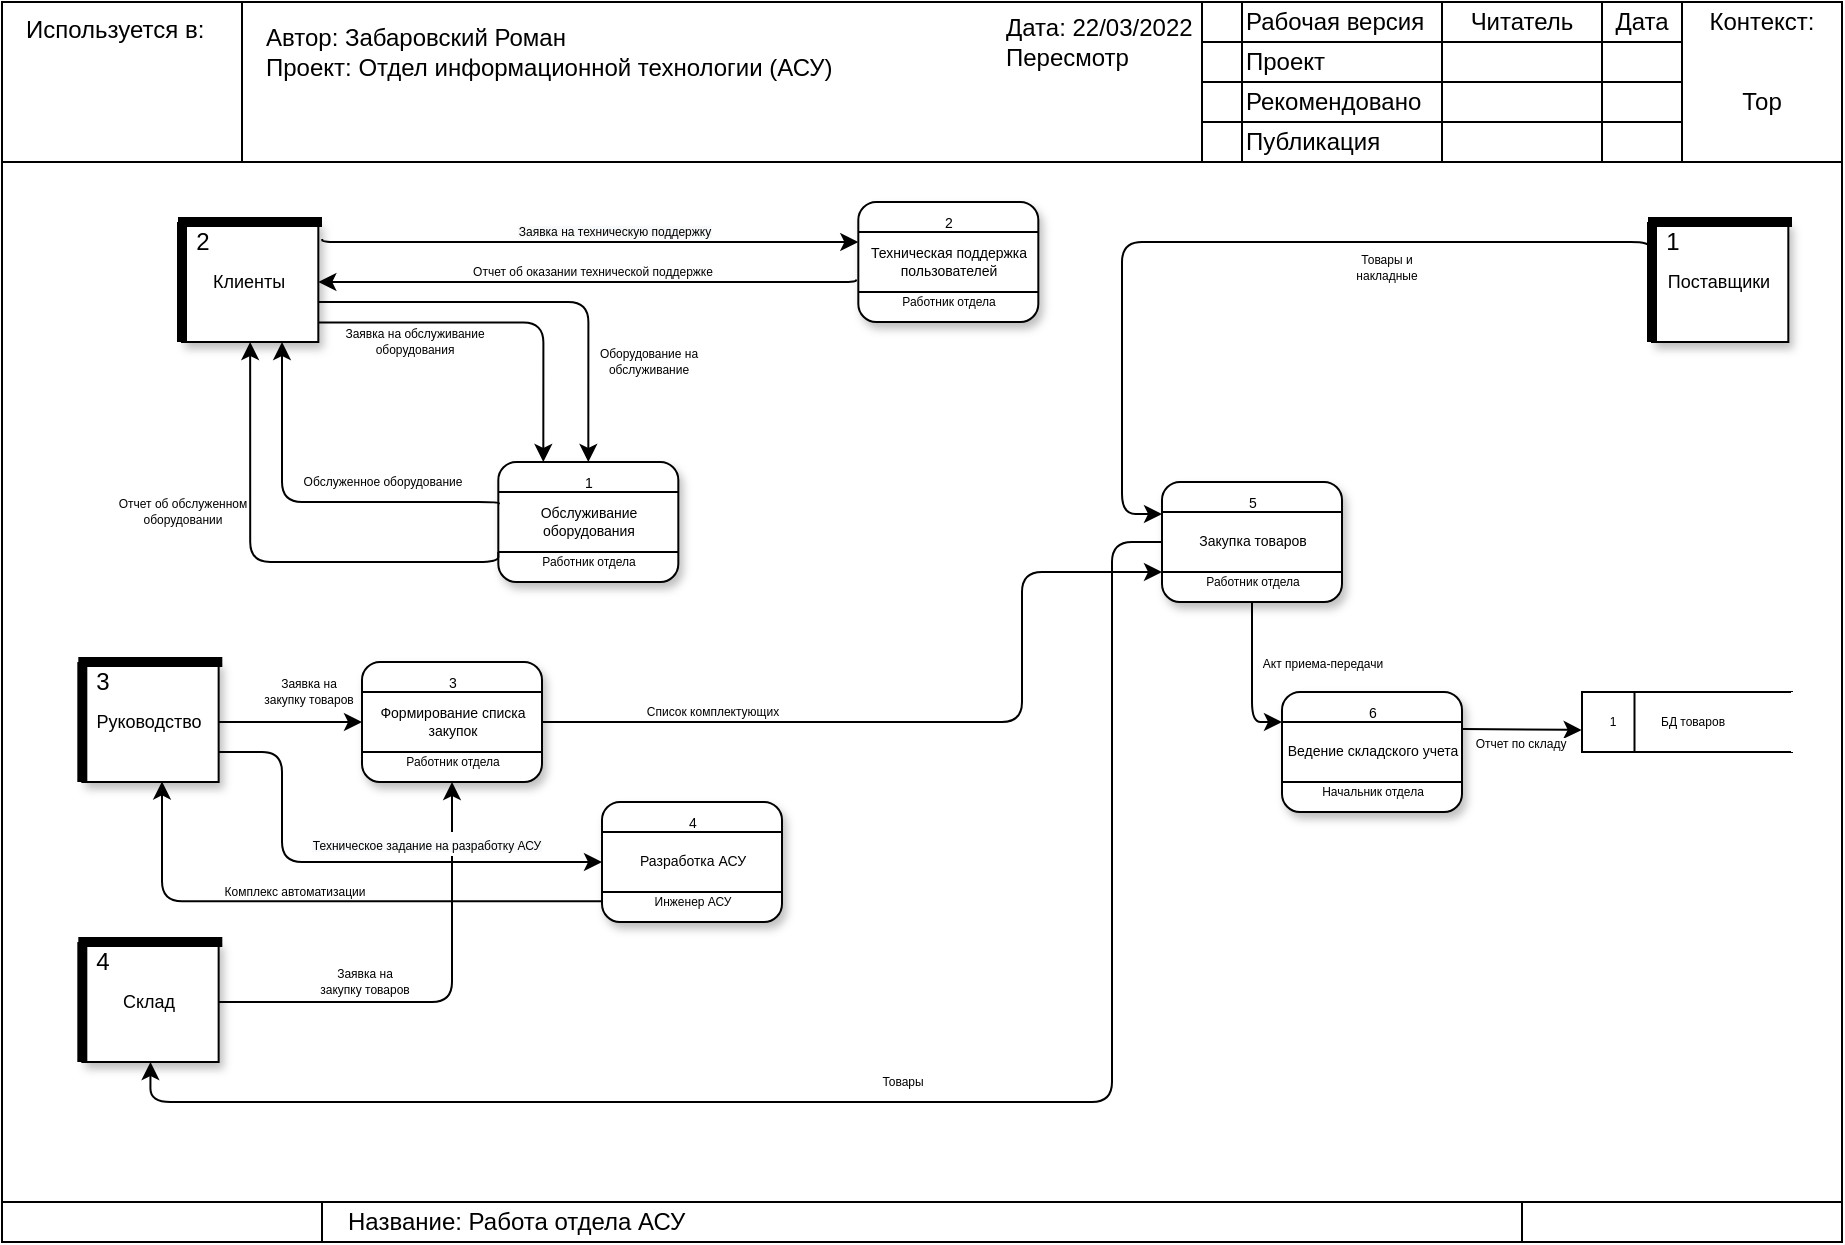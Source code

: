 <mxfile version="17.4.3" type="device"><diagram id="BOs2GqQZl_sqVwLC00vz" name="Page-1"><mxGraphModel dx="554" dy="3143" grid="1" gridSize="10" guides="1" tooltips="1" connect="1" arrows="1" fold="1" page="1" pageScale="1" pageWidth="827" pageHeight="1169" math="0" shadow="0"><root><mxCell id="0"/><mxCell id="1" parent="0"/><mxCell id="T3MYUWtlxLUquPb0oqAH-99" value="" style="group;" vertex="1" connectable="0" parent="1"><mxGeometry x="880.0" y="-2310" width="920" height="620" as="geometry"/></mxCell><mxCell id="T3MYUWtlxLUquPb0oqAH-100" value="г" style="rounded=0;whiteSpace=wrap;html=1;labelBackgroundColor=none;fillColor=#ffffff;fontSize=11;align=center;strokeColor=none;" vertex="1" parent="T3MYUWtlxLUquPb0oqAH-99"><mxGeometry y="80" width="920" height="520" as="geometry"/></mxCell><mxCell id="T3MYUWtlxLUquPb0oqAH-101" value="" style="rounded=0;whiteSpace=wrap;html=1;align=left;" vertex="1" parent="T3MYUWtlxLUquPb0oqAH-99"><mxGeometry x="120" width="480" height="80" as="geometry"/></mxCell><mxCell id="T3MYUWtlxLUquPb0oqAH-102" value="&lt;span style=&quot;font-family: &amp;#34;helvetica&amp;#34;&quot;&gt;Автор: Забаровский Роман&lt;/span&gt;&lt;br style=&quot;font-family: &amp;#34;helvetica&amp;#34;&quot;&gt;&lt;span style=&quot;font-family: &amp;#34;helvetica&amp;#34;&quot;&gt;Проект: Отдел информационной технологии (АСУ)&lt;/span&gt;" style="text;html=1;align=left;verticalAlign=middle;whiteSpace=wrap;rounded=0;labelBackgroundColor=#ffffff;" vertex="1" parent="T3MYUWtlxLUquPb0oqAH-99"><mxGeometry x="130" y="5" width="330" height="40" as="geometry"/></mxCell><mxCell id="T3MYUWtlxLUquPb0oqAH-103" value="" style="rounded=0;whiteSpace=wrap;html=1;strokeColor=#000000;align=left;" vertex="1" parent="T3MYUWtlxLUquPb0oqAH-99"><mxGeometry width="120" height="80" as="geometry"/></mxCell><mxCell id="T3MYUWtlxLUquPb0oqAH-104" value="&lt;span style=&quot;color: rgb(0, 0, 0); font-family: helvetica; font-size: 12px; font-style: normal; font-weight: 400; letter-spacing: normal; text-align: left; text-indent: 0px; text-transform: none; word-spacing: 0px; display: inline; float: none;&quot;&gt;Используется в:&lt;/span&gt;" style="text;whiteSpace=wrap;html=1;labelBackgroundColor=none;" vertex="1" parent="T3MYUWtlxLUquPb0oqAH-99"><mxGeometry x="10" width="100" height="30" as="geometry"/></mxCell><mxCell id="T3MYUWtlxLUquPb0oqAH-105" value="Дата: 22/03/2022&lt;br&gt;Пересмотр" style="text;html=1;strokeColor=none;fillColor=none;align=left;verticalAlign=middle;whiteSpace=wrap;rounded=0;" vertex="1" parent="T3MYUWtlxLUquPb0oqAH-99"><mxGeometry x="500" y="5" width="100" height="30" as="geometry"/></mxCell><mxCell id="T3MYUWtlxLUquPb0oqAH-106" value="" style="rounded=0;whiteSpace=wrap;html=1;strokeColor=#000000;fillColor=#ffffff;align=left;" vertex="1" parent="T3MYUWtlxLUquPb0oqAH-99"><mxGeometry x="600" width="20" height="20" as="geometry"/></mxCell><mxCell id="T3MYUWtlxLUquPb0oqAH-107" value="" style="rounded=0;whiteSpace=wrap;html=1;strokeColor=#000000;fillColor=#ffffff;align=left;" vertex="1" parent="T3MYUWtlxLUquPb0oqAH-99"><mxGeometry x="600" y="20" width="20" height="20" as="geometry"/></mxCell><mxCell id="T3MYUWtlxLUquPb0oqAH-108" value="" style="rounded=0;whiteSpace=wrap;html=1;strokeColor=#000000;fillColor=#ffffff;align=left;" vertex="1" parent="T3MYUWtlxLUquPb0oqAH-99"><mxGeometry x="600" y="40" width="20" height="20" as="geometry"/></mxCell><mxCell id="T3MYUWtlxLUquPb0oqAH-109" value="" style="rounded=0;whiteSpace=wrap;html=1;strokeColor=#000000;fillColor=#ffffff;align=left;" vertex="1" parent="T3MYUWtlxLUquPb0oqAH-99"><mxGeometry x="600" y="60" width="20" height="20" as="geometry"/></mxCell><mxCell id="T3MYUWtlxLUquPb0oqAH-110" value="Рабочая версия" style="rounded=0;whiteSpace=wrap;html=1;strokeColor=#000000;fillColor=#ffffff;align=left;" vertex="1" parent="T3MYUWtlxLUquPb0oqAH-99"><mxGeometry x="620" width="100" height="20" as="geometry"/></mxCell><mxCell id="T3MYUWtlxLUquPb0oqAH-111" value="Проект" style="rounded=0;whiteSpace=wrap;html=1;strokeColor=#000000;fillColor=#ffffff;align=left;" vertex="1" parent="T3MYUWtlxLUquPb0oqAH-99"><mxGeometry x="620" y="20" width="100" height="20" as="geometry"/></mxCell><mxCell id="T3MYUWtlxLUquPb0oqAH-112" value="Рекомендовано" style="rounded=0;whiteSpace=wrap;html=1;strokeColor=#000000;fillColor=#ffffff;align=left;" vertex="1" parent="T3MYUWtlxLUquPb0oqAH-99"><mxGeometry x="620" y="40" width="100" height="20" as="geometry"/></mxCell><mxCell id="T3MYUWtlxLUquPb0oqAH-113" value="Публикация" style="rounded=0;whiteSpace=wrap;html=1;strokeColor=#000000;fillColor=#ffffff;align=left;" vertex="1" parent="T3MYUWtlxLUquPb0oqAH-99"><mxGeometry x="620" y="60" width="100" height="20" as="geometry"/></mxCell><mxCell id="T3MYUWtlxLUquPb0oqAH-114" value="Читатель" style="rounded=0;whiteSpace=wrap;html=1;strokeColor=#000000;fillColor=#ffffff;align=center;" vertex="1" parent="T3MYUWtlxLUquPb0oqAH-99"><mxGeometry x="720" width="80" height="20" as="geometry"/></mxCell><mxCell id="T3MYUWtlxLUquPb0oqAH-115" value="" style="rounded=0;whiteSpace=wrap;html=1;strokeColor=#000000;fillColor=#ffffff;align=left;" vertex="1" parent="T3MYUWtlxLUquPb0oqAH-99"><mxGeometry x="720" y="20" width="80" height="20" as="geometry"/></mxCell><mxCell id="T3MYUWtlxLUquPb0oqAH-116" value="" style="rounded=0;whiteSpace=wrap;html=1;strokeColor=#000000;fillColor=#ffffff;align=left;" vertex="1" parent="T3MYUWtlxLUquPb0oqAH-99"><mxGeometry x="720" y="40" width="80" height="20" as="geometry"/></mxCell><mxCell id="T3MYUWtlxLUquPb0oqAH-117" value="" style="rounded=0;whiteSpace=wrap;html=1;strokeColor=#000000;fillColor=#ffffff;align=left;" vertex="1" parent="T3MYUWtlxLUquPb0oqAH-99"><mxGeometry x="720" y="60" width="80" height="20" as="geometry"/></mxCell><mxCell id="T3MYUWtlxLUquPb0oqAH-118" value="Дата" style="rounded=0;whiteSpace=wrap;html=1;strokeColor=#000000;fillColor=#ffffff;align=center;" vertex="1" parent="T3MYUWtlxLUquPb0oqAH-99"><mxGeometry x="800" width="40" height="20" as="geometry"/></mxCell><mxCell id="T3MYUWtlxLUquPb0oqAH-119" value="" style="rounded=0;whiteSpace=wrap;html=1;strokeColor=#000000;fillColor=#ffffff;align=left;" vertex="1" parent="T3MYUWtlxLUquPb0oqAH-99"><mxGeometry x="800" y="20" width="40" height="20" as="geometry"/></mxCell><mxCell id="T3MYUWtlxLUquPb0oqAH-120" value="" style="rounded=0;whiteSpace=wrap;html=1;strokeColor=#000000;fillColor=#ffffff;align=left;" vertex="1" parent="T3MYUWtlxLUquPb0oqAH-99"><mxGeometry x="800" y="40" width="40" height="20" as="geometry"/></mxCell><mxCell id="T3MYUWtlxLUquPb0oqAH-121" value="" style="rounded=0;whiteSpace=wrap;html=1;strokeColor=#000000;fillColor=#ffffff;align=left;" vertex="1" parent="T3MYUWtlxLUquPb0oqAH-99"><mxGeometry x="800" y="60" width="40" height="20" as="geometry"/></mxCell><mxCell id="T3MYUWtlxLUquPb0oqAH-122" value="" style="rounded=0;whiteSpace=wrap;html=1;strokeColor=#000000;fillColor=#ffffff;align=left;" vertex="1" parent="T3MYUWtlxLUquPb0oqAH-99"><mxGeometry x="840" width="80" height="80" as="geometry"/></mxCell><mxCell id="T3MYUWtlxLUquPb0oqAH-123" value="Контекст:" style="text;html=1;strokeColor=none;fillColor=none;align=center;verticalAlign=middle;whiteSpace=wrap;rounded=0;" vertex="1" parent="T3MYUWtlxLUquPb0oqAH-99"><mxGeometry x="840" width="80" height="20" as="geometry"/></mxCell><mxCell id="T3MYUWtlxLUquPb0oqAH-124" value="Тор" style="text;html=1;strokeColor=none;fillColor=none;align=center;verticalAlign=middle;whiteSpace=wrap;rounded=0;" vertex="1" parent="T3MYUWtlxLUquPb0oqAH-99"><mxGeometry x="840" y="40" width="80" height="20" as="geometry"/></mxCell><mxCell id="T3MYUWtlxLUquPb0oqAH-125" value="" style="rounded=0;whiteSpace=wrap;html=1;strokeColor=#000000;fillColor=#ffffff;align=left;" vertex="1" parent="T3MYUWtlxLUquPb0oqAH-99"><mxGeometry y="600" width="160" height="20" as="geometry"/></mxCell><mxCell id="T3MYUWtlxLUquPb0oqAH-126" value="" style="rounded=0;whiteSpace=wrap;html=1;strokeColor=#000000;fillColor=#ffffff;align=left;" vertex="1" parent="T3MYUWtlxLUquPb0oqAH-99"><mxGeometry x="160" y="600" width="600" height="20" as="geometry"/></mxCell><mxCell id="T3MYUWtlxLUquPb0oqAH-127" value="" style="rounded=0;whiteSpace=wrap;html=1;strokeColor=#000000;fillColor=#ffffff;align=left;" vertex="1" parent="T3MYUWtlxLUquPb0oqAH-99"><mxGeometry x="760" y="600" width="160" height="20" as="geometry"/></mxCell><mxCell id="T3MYUWtlxLUquPb0oqAH-128" value="Название: Работа отдела АСУ" style="text;html=1;strokeColor=none;fillColor=none;align=left;verticalAlign=middle;whiteSpace=wrap;rounded=0;" vertex="1" parent="T3MYUWtlxLUquPb0oqAH-99"><mxGeometry x="170.5" y="600" width="579" height="20" as="geometry"/></mxCell><mxCell id="T3MYUWtlxLUquPb0oqAH-129" value="" style="rounded=0;whiteSpace=wrap;html=1;labelBackgroundColor=none;fontSize=11;align=center;fillColor=none;" vertex="1" parent="T3MYUWtlxLUquPb0oqAH-99"><mxGeometry y="80" width="920" height="520" as="geometry"/></mxCell><mxCell id="T3MYUWtlxLUquPb0oqAH-142" value="" style="group" vertex="1" connectable="0" parent="T3MYUWtlxLUquPb0oqAH-99"><mxGeometry x="38.16" y="330" width="72" height="60" as="geometry"/></mxCell><mxCell id="T3MYUWtlxLUquPb0oqAH-143" value="" style="rounded=0;whiteSpace=wrap;html=1;shadow=1;glass=0;sketch=0;gradientColor=none;" vertex="1" parent="T3MYUWtlxLUquPb0oqAH-142"><mxGeometry x="2" width="68.16" height="60" as="geometry"/></mxCell><mxCell id="T3MYUWtlxLUquPb0oqAH-144" value="" style="endArrow=none;html=1;rounded=1;strokeWidth=5;jumpStyle=line;" edge="1" parent="T3MYUWtlxLUquPb0oqAH-142"><mxGeometry width="50" height="50" relative="1" as="geometry"><mxPoint as="sourcePoint"/><mxPoint x="72" as="targetPoint"/></mxGeometry></mxCell><mxCell id="T3MYUWtlxLUquPb0oqAH-145" value="" style="endArrow=none;html=1;rounded=1;strokeWidth=5;entryX=0;entryY=1;entryDx=0;entryDy=0;" edge="1" parent="T3MYUWtlxLUquPb0oqAH-142" target="T3MYUWtlxLUquPb0oqAH-143"><mxGeometry width="50" height="50" relative="1" as="geometry"><mxPoint x="2" as="sourcePoint"/><mxPoint x="2" y="50" as="targetPoint"/></mxGeometry></mxCell><mxCell id="T3MYUWtlxLUquPb0oqAH-146" value="3" style="text;html=1;align=center;verticalAlign=middle;resizable=0;points=[];autosize=1;strokeColor=none;fillColor=none;" vertex="1" parent="T3MYUWtlxLUquPb0oqAH-142"><mxGeometry x="2" width="20" height="20" as="geometry"/></mxCell><mxCell id="T3MYUWtlxLUquPb0oqAH-147" value="Руководство" style="text;html=1;align=center;verticalAlign=middle;resizable=0;points=[];autosize=1;strokeColor=none;fillColor=none;fontSize=9;" vertex="1" parent="T3MYUWtlxLUquPb0oqAH-142"><mxGeometry y="20" width="70" height="20" as="geometry"/></mxCell><mxCell id="T3MYUWtlxLUquPb0oqAH-148" value="" style="group" vertex="1" connectable="0" parent="T3MYUWtlxLUquPb0oqAH-99"><mxGeometry x="38.16" y="470" width="72" height="60" as="geometry"/></mxCell><mxCell id="T3MYUWtlxLUquPb0oqAH-149" value="" style="rounded=0;whiteSpace=wrap;html=1;shadow=1;glass=0;sketch=0;gradientColor=none;" vertex="1" parent="T3MYUWtlxLUquPb0oqAH-148"><mxGeometry x="2" width="68.16" height="60" as="geometry"/></mxCell><mxCell id="T3MYUWtlxLUquPb0oqAH-150" value="" style="endArrow=none;html=1;rounded=1;strokeWidth=5;jumpStyle=line;" edge="1" parent="T3MYUWtlxLUquPb0oqAH-148"><mxGeometry width="50" height="50" relative="1" as="geometry"><mxPoint as="sourcePoint"/><mxPoint x="72" as="targetPoint"/></mxGeometry></mxCell><mxCell id="T3MYUWtlxLUquPb0oqAH-151" value="" style="endArrow=none;html=1;rounded=1;strokeWidth=5;entryX=0;entryY=1;entryDx=0;entryDy=0;" edge="1" parent="T3MYUWtlxLUquPb0oqAH-148" target="T3MYUWtlxLUquPb0oqAH-149"><mxGeometry width="50" height="50" relative="1" as="geometry"><mxPoint x="2" as="sourcePoint"/><mxPoint x="2" y="50" as="targetPoint"/></mxGeometry></mxCell><mxCell id="T3MYUWtlxLUquPb0oqAH-152" value="4" style="text;html=1;align=center;verticalAlign=middle;resizable=0;points=[];autosize=1;strokeColor=none;fillColor=none;" vertex="1" parent="T3MYUWtlxLUquPb0oqAH-148"><mxGeometry x="2" width="20" height="20" as="geometry"/></mxCell><mxCell id="T3MYUWtlxLUquPb0oqAH-153" value="Склад" style="text;html=1;align=center;verticalAlign=middle;resizable=0;points=[];autosize=1;strokeColor=none;fillColor=none;fontSize=9;" vertex="1" parent="T3MYUWtlxLUquPb0oqAH-148"><mxGeometry x="15" y="20" width="40" height="20" as="geometry"/></mxCell><mxCell id="T3MYUWtlxLUquPb0oqAH-161" value="" style="group" vertex="1" connectable="0" parent="T3MYUWtlxLUquPb0oqAH-99"><mxGeometry x="428.16" y="100" width="90" height="60" as="geometry"/></mxCell><mxCell id="T3MYUWtlxLUquPb0oqAH-162" value="" style="rounded=1;whiteSpace=wrap;html=1;shadow=1;glass=0;sketch=0;fontSize=9;gradientColor=none;fillColor=default;" vertex="1" parent="T3MYUWtlxLUquPb0oqAH-161"><mxGeometry width="90" height="60" as="geometry"/></mxCell><mxCell id="T3MYUWtlxLUquPb0oqAH-163" value="" style="endArrow=none;html=1;rounded=1;fontSize=9;strokeWidth=1;jumpStyle=line;exitX=0;exitY=0.25;exitDx=0;exitDy=0;entryX=1;entryY=0.25;entryDx=0;entryDy=0;" edge="1" parent="T3MYUWtlxLUquPb0oqAH-161" source="T3MYUWtlxLUquPb0oqAH-162" target="T3MYUWtlxLUquPb0oqAH-162"><mxGeometry width="50" height="50" relative="1" as="geometry"><mxPoint x="80" y="40" as="sourcePoint"/><mxPoint x="130" y="-10" as="targetPoint"/></mxGeometry></mxCell><mxCell id="T3MYUWtlxLUquPb0oqAH-164" value="" style="endArrow=none;html=1;rounded=1;fontSize=9;strokeWidth=1;jumpStyle=line;exitX=0;exitY=0.75;exitDx=0;exitDy=0;entryX=1;entryY=0.75;entryDx=0;entryDy=0;" edge="1" parent="T3MYUWtlxLUquPb0oqAH-161" source="T3MYUWtlxLUquPb0oqAH-162" target="T3MYUWtlxLUquPb0oqAH-162"><mxGeometry width="50" height="50" relative="1" as="geometry"><mxPoint x="10" y="25" as="sourcePoint"/><mxPoint x="100" y="25" as="targetPoint"/></mxGeometry></mxCell><mxCell id="T3MYUWtlxLUquPb0oqAH-165" value="&lt;font style=&quot;font-size: 7px&quot;&gt;2&lt;/font&gt;" style="text;html=1;align=center;verticalAlign=middle;resizable=0;points=[];autosize=1;strokeColor=none;fillColor=none;fontSize=9;rounded=0;sketch=0;shadow=0;" vertex="1" parent="T3MYUWtlxLUquPb0oqAH-161"><mxGeometry x="35" width="20" height="20" as="geometry"/></mxCell><mxCell id="T3MYUWtlxLUquPb0oqAH-166" value="Техническая поддержка&lt;br&gt;пользователей" style="text;html=1;align=center;verticalAlign=middle;resizable=0;points=[];autosize=1;strokeColor=none;fillColor=none;fontSize=7;" vertex="1" parent="T3MYUWtlxLUquPb0oqAH-161"><mxGeometry y="20" width="90" height="20" as="geometry"/></mxCell><mxCell id="T3MYUWtlxLUquPb0oqAH-167" value="&lt;span style=&quot;font-size: 6px&quot;&gt;Работник отдела&lt;/span&gt;" style="text;html=1;align=center;verticalAlign=middle;resizable=0;points=[];autosize=1;strokeColor=none;fillColor=none;fontSize=7;" vertex="1" parent="T3MYUWtlxLUquPb0oqAH-161"><mxGeometry x="15" y="45" width="60" height="10" as="geometry"/></mxCell><mxCell id="T3MYUWtlxLUquPb0oqAH-182" value="" style="group" vertex="1" connectable="0" parent="T3MYUWtlxLUquPb0oqAH-99"><mxGeometry x="785" y="345" width="110" height="30" as="geometry"/></mxCell><mxCell id="T3MYUWtlxLUquPb0oqAH-183" value="" style="rounded=0;whiteSpace=wrap;html=1;shadow=0;glass=0;sketch=0;fontSize=6;fillColor=default;gradientColor=none;" vertex="1" parent="T3MYUWtlxLUquPb0oqAH-182"><mxGeometry x="5" width="105" height="30" as="geometry"/></mxCell><mxCell id="T3MYUWtlxLUquPb0oqAH-184" value="" style="endArrow=none;html=1;rounded=1;fontSize=6;strokeWidth=1;jumpStyle=line;entryX=0.25;entryY=0;entryDx=0;entryDy=0;exitX=0.25;exitY=1;exitDx=0;exitDy=0;" edge="1" parent="T3MYUWtlxLUquPb0oqAH-182" source="T3MYUWtlxLUquPb0oqAH-183" target="T3MYUWtlxLUquPb0oqAH-183"><mxGeometry width="50" height="50" relative="1" as="geometry"><mxPoint x="60" y="30" as="sourcePoint"/><mxPoint x="110" y="-20" as="targetPoint"/></mxGeometry></mxCell><mxCell id="T3MYUWtlxLUquPb0oqAH-185" value="1" style="text;html=1;align=center;verticalAlign=middle;resizable=0;points=[];autosize=1;strokeColor=none;fillColor=none;fontSize=6;" vertex="1" parent="T3MYUWtlxLUquPb0oqAH-182"><mxGeometry x="10" y="10" width="20" height="10" as="geometry"/></mxCell><mxCell id="T3MYUWtlxLUquPb0oqAH-186" value="" style="endArrow=none;html=1;rounded=1;fontSize=6;strokeWidth=1;jumpStyle=line;strokeColor=#FFFFFF;" edge="1" parent="T3MYUWtlxLUquPb0oqAH-182"><mxGeometry width="50" height="50" relative="1" as="geometry"><mxPoint x="110" as="sourcePoint"/><mxPoint x="110" y="30" as="targetPoint"/></mxGeometry></mxCell><mxCell id="T3MYUWtlxLUquPb0oqAH-187" value="БД товаров" style="text;html=1;align=center;verticalAlign=middle;resizable=0;points=[];autosize=1;strokeColor=none;fillColor=none;fontSize=6;" vertex="1" parent="T3MYUWtlxLUquPb0oqAH-182"><mxGeometry x="35" y="10" width="50" height="10" as="geometry"/></mxCell><mxCell id="T3MYUWtlxLUquPb0oqAH-188" value="" style="edgeStyle=orthogonalEdgeStyle;rounded=1;jumpStyle=line;orthogonalLoop=1;jettySize=auto;html=1;fontSize=6;strokeColor=#000000;strokeWidth=1;entryX=0.5;entryY=0;entryDx=0;entryDy=0;" edge="1" parent="T3MYUWtlxLUquPb0oqAH-99" source="T3MYUWtlxLUquPb0oqAH-141" target="T3MYUWtlxLUquPb0oqAH-155"><mxGeometry relative="1" as="geometry"><Array as="points"><mxPoint x="293.16" y="150"/></Array></mxGeometry></mxCell><mxCell id="T3MYUWtlxLUquPb0oqAH-189" value="Заявка на обслуживание&lt;br&gt;оборудования" style="edgeLabel;html=1;align=center;verticalAlign=middle;resizable=0;points=[];fontSize=6;" vertex="1" connectable="0" parent="T3MYUWtlxLUquPb0oqAH-188"><mxGeometry x="-0.202" y="1" relative="1" as="geometry"><mxPoint x="-32" y="21" as="offset"/></mxGeometry></mxCell><mxCell id="T3MYUWtlxLUquPb0oqAH-190" value="" style="edgeStyle=orthogonalEdgeStyle;rounded=1;jumpStyle=line;orthogonalLoop=1;jettySize=auto;html=1;fontSize=6;strokeColor=#000000;strokeWidth=1;entryX=0;entryY=0.5;entryDx=0;entryDy=0;" edge="1" parent="T3MYUWtlxLUquPb0oqAH-99" source="T3MYUWtlxLUquPb0oqAH-147" target="T3MYUWtlxLUquPb0oqAH-335"><mxGeometry relative="1" as="geometry"><mxPoint x="138.0" y="300" as="targetPoint"/><Array as="points"/></mxGeometry></mxCell><mxCell id="T3MYUWtlxLUquPb0oqAH-191" value="Заявка на &lt;br&gt;закупку товаров" style="edgeLabel;html=1;align=center;verticalAlign=middle;resizable=0;points=[];fontSize=6;" vertex="1" connectable="0" parent="T3MYUWtlxLUquPb0oqAH-190"><mxGeometry x="0.302" y="-2" relative="1" as="geometry"><mxPoint x="-2" y="-17" as="offset"/></mxGeometry></mxCell><mxCell id="T3MYUWtlxLUquPb0oqAH-192" value="" style="edgeStyle=orthogonalEdgeStyle;rounded=1;jumpStyle=line;orthogonalLoop=1;jettySize=auto;html=1;fontSize=6;strokeColor=#000000;strokeWidth=1;exitX=1;exitY=0.5;exitDx=0;exitDy=0;entryX=0.5;entryY=1;entryDx=0;entryDy=0;" edge="1" parent="T3MYUWtlxLUquPb0oqAH-99" source="T3MYUWtlxLUquPb0oqAH-149" target="T3MYUWtlxLUquPb0oqAH-335"><mxGeometry relative="1" as="geometry"><mxPoint x="290.0" y="530" as="targetPoint"/><Array as="points"><mxPoint x="225" y="500"/></Array></mxGeometry></mxCell><mxCell id="T3MYUWtlxLUquPb0oqAH-193" value="Заявка на &lt;br&gt;закупку товаров" style="edgeLabel;html=1;align=center;verticalAlign=middle;resizable=0;points=[];fontSize=6;" vertex="1" connectable="0" parent="T3MYUWtlxLUquPb0oqAH-192"><mxGeometry x="-0.41" relative="1" as="geometry"><mxPoint x="5" y="-10" as="offset"/></mxGeometry></mxCell><mxCell id="T3MYUWtlxLUquPb0oqAH-194" style="edgeStyle=orthogonalEdgeStyle;rounded=1;jumpStyle=line;orthogonalLoop=1;jettySize=auto;html=1;fontSize=6;strokeColor=#000000;strokeWidth=1;exitX=1.029;exitY=0.142;exitDx=0;exitDy=0;exitPerimeter=0;" edge="1" parent="T3MYUWtlxLUquPb0oqAH-99" source="T3MYUWtlxLUquPb0oqAH-137" target="T3MYUWtlxLUquPb0oqAH-166"><mxGeometry relative="1" as="geometry"><Array as="points"><mxPoint x="160" y="120"/></Array><mxPoint x="158.0" y="120" as="sourcePoint"/><mxPoint x="427.0" y="120" as="targetPoint"/></mxGeometry></mxCell><mxCell id="T3MYUWtlxLUquPb0oqAH-195" value="&lt;span style=&quot;text-align: left ; background-color: rgb(248 , 249 , 250)&quot;&gt;Заявка на техническую поддержку&lt;/span&gt;" style="edgeLabel;html=1;align=center;verticalAlign=middle;resizable=0;points=[];fontSize=6;" vertex="1" connectable="0" parent="T3MYUWtlxLUquPb0oqAH-194"><mxGeometry x="0.088" relative="1" as="geometry"><mxPoint x="1" y="-5" as="offset"/></mxGeometry></mxCell><mxCell id="T3MYUWtlxLUquPb0oqAH-198" style="edgeStyle=orthogonalEdgeStyle;rounded=1;jumpStyle=line;orthogonalLoop=1;jettySize=auto;html=1;fontSize=6;strokeColor=#000000;strokeWidth=1;exitX=-0.036;exitY=0.786;exitDx=0;exitDy=0;exitPerimeter=0;" edge="1" parent="T3MYUWtlxLUquPb0oqAH-99" source="T3MYUWtlxLUquPb0oqAH-134"><mxGeometry relative="1" as="geometry"><mxPoint x="580.0" y="256" as="targetPoint"/><Array as="points"><mxPoint x="824" y="120"/><mxPoint x="560" y="120"/><mxPoint x="560" y="256"/></Array></mxGeometry></mxCell><mxCell id="T3MYUWtlxLUquPb0oqAH-199" value="Товары и&lt;br&gt;накладные" style="edgeLabel;html=1;align=center;verticalAlign=middle;resizable=0;points=[];fontSize=6;" vertex="1" connectable="0" parent="T3MYUWtlxLUquPb0oqAH-198"><mxGeometry x="-0.257" relative="1" as="geometry"><mxPoint x="20" y="13" as="offset"/></mxGeometry></mxCell><mxCell id="T3MYUWtlxLUquPb0oqAH-200" value="" style="edgeStyle=orthogonalEdgeStyle;rounded=1;jumpStyle=line;orthogonalLoop=1;jettySize=auto;html=1;fontSize=6;strokeColor=#000000;strokeWidth=1;exitX=0.5;exitY=1;exitDx=0;exitDy=0;" edge="1" parent="T3MYUWtlxLUquPb0oqAH-99" source="T3MYUWtlxLUquPb0oqAH-169"><mxGeometry relative="1" as="geometry"><mxPoint x="640.0" y="360" as="targetPoint"/><Array as="points"><mxPoint x="625" y="360"/></Array></mxGeometry></mxCell><mxCell id="T3MYUWtlxLUquPb0oqAH-362" value="Акт приема-передачи" style="edgeLabel;html=1;align=center;verticalAlign=middle;resizable=0;points=[];fontSize=6;" vertex="1" connectable="0" parent="T3MYUWtlxLUquPb0oqAH-200"><mxGeometry x="0.474" relative="1" as="geometry"><mxPoint x="35" y="-25" as="offset"/></mxGeometry></mxCell><mxCell id="T3MYUWtlxLUquPb0oqAH-202" value="" style="edgeStyle=orthogonalEdgeStyle;rounded=1;jumpStyle=line;orthogonalLoop=1;jettySize=auto;html=1;fontSize=6;strokeColor=#000000;strokeWidth=1;entryX=-0.002;entryY=0.634;entryDx=0;entryDy=0;exitX=1.004;exitY=0.308;exitDx=0;exitDy=0;exitPerimeter=0;entryPerimeter=0;" edge="1" parent="T3MYUWtlxLUquPb0oqAH-99" source="T3MYUWtlxLUquPb0oqAH-176" target="T3MYUWtlxLUquPb0oqAH-183"><mxGeometry relative="1" as="geometry"><Array as="points"><mxPoint x="750" y="363"/><mxPoint x="790" y="364"/></Array></mxGeometry></mxCell><mxCell id="T3MYUWtlxLUquPb0oqAH-203" value="Отчет по складу" style="edgeLabel;html=1;align=center;verticalAlign=middle;resizable=0;points=[];fontSize=6;" vertex="1" connectable="0" parent="T3MYUWtlxLUquPb0oqAH-202"><mxGeometry x="-0.263" y="-1" relative="1" as="geometry"><mxPoint x="6" y="6" as="offset"/></mxGeometry></mxCell><mxCell id="T3MYUWtlxLUquPb0oqAH-204" style="edgeStyle=orthogonalEdgeStyle;rounded=1;jumpStyle=line;orthogonalLoop=1;jettySize=auto;html=1;entryX=0.25;entryY=0;entryDx=0;entryDy=0;fontSize=6;strokeColor=#000000;strokeWidth=1;exitX=1;exitY=0.838;exitDx=0;exitDy=0;exitPerimeter=0;" edge="1" parent="T3MYUWtlxLUquPb0oqAH-99" source="T3MYUWtlxLUquPb0oqAH-137" target="T3MYUWtlxLUquPb0oqAH-155"><mxGeometry relative="1" as="geometry"><Array as="points"><mxPoint x="271" y="160"/></Array></mxGeometry></mxCell><mxCell id="T3MYUWtlxLUquPb0oqAH-205" value="Оборудование на&lt;br&gt;обслуживание" style="edgeLabel;html=1;align=center;verticalAlign=middle;resizable=0;points=[];fontSize=6;" vertex="1" connectable="0" parent="T3MYUWtlxLUquPb0oqAH-204"><mxGeometry x="0.514" relative="1" as="geometry"><mxPoint x="52" y="-6" as="offset"/></mxGeometry></mxCell><mxCell id="T3MYUWtlxLUquPb0oqAH-210" style="edgeStyle=orthogonalEdgeStyle;rounded=1;jumpStyle=line;orthogonalLoop=1;jettySize=auto;html=1;entryX=0.5;entryY=1;entryDx=0;entryDy=0;fontSize=6;strokeColor=#000000;strokeWidth=1;" edge="1" parent="T3MYUWtlxLUquPb0oqAH-99" source="T3MYUWtlxLUquPb0oqAH-169" target="T3MYUWtlxLUquPb0oqAH-149"><mxGeometry relative="1" as="geometry"><Array as="points"><mxPoint x="555" y="550"/><mxPoint x="74" y="550"/></Array></mxGeometry></mxCell><mxCell id="T3MYUWtlxLUquPb0oqAH-211" value="Товары" style="edgeLabel;html=1;align=center;verticalAlign=middle;resizable=0;points=[];fontSize=6;" vertex="1" connectable="0" parent="T3MYUWtlxLUquPb0oqAH-210"><mxGeometry x="0.004" relative="1" as="geometry"><mxPoint x="-6" y="-10" as="offset"/></mxGeometry></mxCell><mxCell id="T3MYUWtlxLUquPb0oqAH-206" style="edgeStyle=orthogonalEdgeStyle;rounded=1;jumpStyle=line;orthogonalLoop=1;jettySize=auto;html=1;entryX=1;entryY=0.5;entryDx=0;entryDy=0;fontSize=6;strokeColor=#000000;strokeWidth=1;exitX=-0.013;exitY=0.94;exitDx=0;exitDy=0;exitPerimeter=0;" edge="1" parent="T3MYUWtlxLUquPb0oqAH-99" source="T3MYUWtlxLUquPb0oqAH-166" target="T3MYUWtlxLUquPb0oqAH-137"><mxGeometry relative="1" as="geometry"><Array as="points"><mxPoint x="427" y="140"/></Array><mxPoint x="428.0" y="140" as="sourcePoint"/><mxPoint x="168.66" y="120.0" as="targetPoint"/></mxGeometry></mxCell><mxCell id="T3MYUWtlxLUquPb0oqAH-207" value="Отчет об оказании технической поддержке" style="edgeLabel;html=1;align=center;verticalAlign=middle;resizable=0;points=[];fontSize=6;" vertex="1" connectable="0" parent="T3MYUWtlxLUquPb0oqAH-206"><mxGeometry x="0.188" y="-3" relative="1" as="geometry"><mxPoint x="27" y="-2" as="offset"/></mxGeometry></mxCell><mxCell id="T3MYUWtlxLUquPb0oqAH-154" value="" style="group" vertex="1" connectable="0" parent="T3MYUWtlxLUquPb0oqAH-99"><mxGeometry x="248.16" y="230" width="105" height="60" as="geometry"/></mxCell><mxCell id="T3MYUWtlxLUquPb0oqAH-155" value="" style="rounded=1;whiteSpace=wrap;html=1;shadow=1;glass=0;sketch=0;fontSize=9;gradientColor=none;fillColor=default;" vertex="1" parent="T3MYUWtlxLUquPb0oqAH-154"><mxGeometry width="90" height="60" as="geometry"/></mxCell><mxCell id="T3MYUWtlxLUquPb0oqAH-156" value="" style="endArrow=none;html=1;rounded=1;fontSize=9;strokeWidth=1;jumpStyle=line;exitX=0;exitY=0.25;exitDx=0;exitDy=0;entryX=1;entryY=0.25;entryDx=0;entryDy=0;" edge="1" parent="T3MYUWtlxLUquPb0oqAH-154" source="T3MYUWtlxLUquPb0oqAH-155" target="T3MYUWtlxLUquPb0oqAH-155"><mxGeometry width="50" height="50" relative="1" as="geometry"><mxPoint x="80" y="40" as="sourcePoint"/><mxPoint x="130" y="-10" as="targetPoint"/></mxGeometry></mxCell><mxCell id="T3MYUWtlxLUquPb0oqAH-157" value="" style="endArrow=none;html=1;rounded=1;fontSize=9;strokeWidth=1;jumpStyle=line;exitX=0;exitY=0.75;exitDx=0;exitDy=0;entryX=1;entryY=0.75;entryDx=0;entryDy=0;" edge="1" parent="T3MYUWtlxLUquPb0oqAH-154" source="T3MYUWtlxLUquPb0oqAH-155" target="T3MYUWtlxLUquPb0oqAH-155"><mxGeometry width="50" height="50" relative="1" as="geometry"><mxPoint x="10" y="25" as="sourcePoint"/><mxPoint x="100" y="25" as="targetPoint"/></mxGeometry></mxCell><mxCell id="T3MYUWtlxLUquPb0oqAH-158" value="&lt;font style=&quot;font-size: 7px&quot;&gt;1&lt;/font&gt;" style="text;html=1;align=center;verticalAlign=middle;resizable=0;points=[];autosize=1;strokeColor=none;fillColor=none;fontSize=9;rounded=0;sketch=0;shadow=0;" vertex="1" parent="T3MYUWtlxLUquPb0oqAH-154"><mxGeometry x="35" width="20" height="20" as="geometry"/></mxCell><mxCell id="T3MYUWtlxLUquPb0oqAH-159" value="Обслуживание&lt;br&gt;оборудования" style="text;html=1;align=center;verticalAlign=middle;resizable=0;points=[];autosize=1;strokeColor=none;fillColor=none;fontSize=7;" vertex="1" parent="T3MYUWtlxLUquPb0oqAH-154"><mxGeometry x="15" y="20" width="60" height="20" as="geometry"/></mxCell><mxCell id="T3MYUWtlxLUquPb0oqAH-160" value="&lt;font style=&quot;font-size: 6px&quot;&gt;Работник отдела&lt;/font&gt;" style="text;html=1;align=center;verticalAlign=middle;resizable=0;points=[];autosize=1;strokeColor=none;fillColor=none;fontSize=7;" vertex="1" parent="T3MYUWtlxLUquPb0oqAH-154"><mxGeometry x="15" y="45" width="60" height="10" as="geometry"/></mxCell><mxCell id="T3MYUWtlxLUquPb0oqAH-333" value="" style="rounded=0;whiteSpace=wrap;html=1;fontSize=10;strokeColor=none;shadow=0;glass=0;container=0;" vertex="1" parent="T3MYUWtlxLUquPb0oqAH-99"><mxGeometry x="454" y="335" width="16" height="15" as="geometry"/></mxCell><mxCell id="T3MYUWtlxLUquPb0oqAH-334" value="" style="group" vertex="1" connectable="0" parent="T3MYUWtlxLUquPb0oqAH-99"><mxGeometry x="180.0" y="330" width="105" height="60" as="geometry"/></mxCell><mxCell id="T3MYUWtlxLUquPb0oqAH-335" value="" style="rounded=1;whiteSpace=wrap;html=1;shadow=1;glass=0;sketch=0;fontSize=9;gradientColor=none;fillColor=default;" vertex="1" parent="T3MYUWtlxLUquPb0oqAH-334"><mxGeometry width="90" height="60" as="geometry"/></mxCell><mxCell id="T3MYUWtlxLUquPb0oqAH-336" value="" style="endArrow=none;html=1;rounded=1;fontSize=9;strokeWidth=1;jumpStyle=line;exitX=0;exitY=0.25;exitDx=0;exitDy=0;entryX=1;entryY=0.25;entryDx=0;entryDy=0;" edge="1" parent="T3MYUWtlxLUquPb0oqAH-334" source="T3MYUWtlxLUquPb0oqAH-335" target="T3MYUWtlxLUquPb0oqAH-335"><mxGeometry width="50" height="50" relative="1" as="geometry"><mxPoint x="80" y="40" as="sourcePoint"/><mxPoint x="130" y="-10" as="targetPoint"/></mxGeometry></mxCell><mxCell id="T3MYUWtlxLUquPb0oqAH-337" value="" style="endArrow=none;html=1;rounded=1;fontSize=9;strokeWidth=1;jumpStyle=line;exitX=0;exitY=0.75;exitDx=0;exitDy=0;entryX=1;entryY=0.75;entryDx=0;entryDy=0;" edge="1" parent="T3MYUWtlxLUquPb0oqAH-334" source="T3MYUWtlxLUquPb0oqAH-335" target="T3MYUWtlxLUquPb0oqAH-335"><mxGeometry width="50" height="50" relative="1" as="geometry"><mxPoint x="10" y="25" as="sourcePoint"/><mxPoint x="100" y="25" as="targetPoint"/></mxGeometry></mxCell><mxCell id="T3MYUWtlxLUquPb0oqAH-338" value="&lt;font style=&quot;font-size: 7px&quot;&gt;3&lt;/font&gt;" style="text;html=1;align=center;verticalAlign=middle;resizable=0;points=[];autosize=1;strokeColor=none;fillColor=none;fontSize=9;rounded=0;sketch=0;shadow=0;" vertex="1" parent="T3MYUWtlxLUquPb0oqAH-334"><mxGeometry x="35" width="20" height="20" as="geometry"/></mxCell><mxCell id="T3MYUWtlxLUquPb0oqAH-339" value="Формирование списка&lt;br&gt;закупок" style="text;html=1;align=center;verticalAlign=middle;resizable=0;points=[];autosize=1;strokeColor=none;fillColor=none;fontSize=7;" vertex="1" parent="T3MYUWtlxLUquPb0oqAH-334"><mxGeometry y="20" width="90" height="20" as="geometry"/></mxCell><mxCell id="T3MYUWtlxLUquPb0oqAH-340" value="&lt;font style=&quot;font-size: 6px&quot;&gt;Работник отдела&lt;/font&gt;" style="text;html=1;align=center;verticalAlign=middle;resizable=0;points=[];autosize=1;strokeColor=none;fillColor=none;fontSize=7;" vertex="1" parent="T3MYUWtlxLUquPb0oqAH-334"><mxGeometry x="15" y="45" width="60" height="10" as="geometry"/></mxCell><mxCell id="T3MYUWtlxLUquPb0oqAH-342" style="edgeStyle=orthogonalEdgeStyle;rounded=1;jumpStyle=line;orthogonalLoop=1;jettySize=auto;html=1;fontSize=6;strokeColor=#000000;strokeWidth=1;entryX=0.5;entryY=1;entryDx=0;entryDy=0;exitX=0;exitY=0.75;exitDx=0;exitDy=0;" edge="1" parent="T3MYUWtlxLUquPb0oqAH-99" source="T3MYUWtlxLUquPb0oqAH-155" target="T3MYUWtlxLUquPb0oqAH-137"><mxGeometry relative="1" as="geometry"><Array as="points"><mxPoint x="248" y="280"/><mxPoint x="124" y="280"/></Array><mxPoint x="215.0" y="279.97" as="sourcePoint"/><mxPoint x="125.0" y="179.97" as="targetPoint"/></mxGeometry></mxCell><mxCell id="T3MYUWtlxLUquPb0oqAH-343" value="Отчет об обслуженном&lt;br&gt;оборудовании" style="edgeLabel;html=1;align=center;verticalAlign=middle;resizable=0;points=[];fontSize=6;" vertex="1" connectable="0" parent="T3MYUWtlxLUquPb0oqAH-342"><mxGeometry x="0.514" relative="1" as="geometry"><mxPoint x="-34" y="27" as="offset"/></mxGeometry></mxCell><mxCell id="T3MYUWtlxLUquPb0oqAH-344" style="edgeStyle=orthogonalEdgeStyle;rounded=1;jumpStyle=line;orthogonalLoop=1;jettySize=auto;html=1;fontSize=6;strokeColor=#000000;strokeWidth=1;exitX=0.003;exitY=0.352;exitDx=0;exitDy=0;exitPerimeter=0;" edge="1" parent="T3MYUWtlxLUquPb0oqAH-99" source="T3MYUWtlxLUquPb0oqAH-155" target="T3MYUWtlxLUquPb0oqAH-137"><mxGeometry relative="1" as="geometry"><Array as="points"><mxPoint x="248" y="250"/><mxPoint x="140" y="250"/></Array><mxPoint x="264.08" y="275" as="sourcePoint"/><mxPoint x="140.0" y="170" as="targetPoint"/></mxGeometry></mxCell><mxCell id="T3MYUWtlxLUquPb0oqAH-345" value="Обслуженное оборудование" style="edgeLabel;html=1;align=center;verticalAlign=middle;resizable=0;points=[];fontSize=6;" vertex="1" connectable="0" parent="T3MYUWtlxLUquPb0oqAH-344"><mxGeometry x="0.514" relative="1" as="geometry"><mxPoint x="50" y="24" as="offset"/></mxGeometry></mxCell><mxCell id="T3MYUWtlxLUquPb0oqAH-136" value="" style="group" vertex="1" connectable="0" parent="T3MYUWtlxLUquPb0oqAH-99"><mxGeometry x="88.0" y="110" width="72" height="60" as="geometry"/></mxCell><mxCell id="T3MYUWtlxLUquPb0oqAH-137" value="" style="rounded=0;whiteSpace=wrap;html=1;shadow=1;glass=0;sketch=0;gradientColor=none;" vertex="1" parent="T3MYUWtlxLUquPb0oqAH-136"><mxGeometry x="2" width="68.16" height="60" as="geometry"/></mxCell><mxCell id="T3MYUWtlxLUquPb0oqAH-138" value="" style="endArrow=none;html=1;rounded=1;strokeWidth=5;jumpStyle=line;" edge="1" parent="T3MYUWtlxLUquPb0oqAH-136"><mxGeometry width="50" height="50" relative="1" as="geometry"><mxPoint as="sourcePoint"/><mxPoint x="72" as="targetPoint"/></mxGeometry></mxCell><mxCell id="T3MYUWtlxLUquPb0oqAH-139" value="" style="endArrow=none;html=1;rounded=1;strokeWidth=5;entryX=0;entryY=1;entryDx=0;entryDy=0;" edge="1" parent="T3MYUWtlxLUquPb0oqAH-136" target="T3MYUWtlxLUquPb0oqAH-137"><mxGeometry width="50" height="50" relative="1" as="geometry"><mxPoint x="2" as="sourcePoint"/><mxPoint x="2" y="50" as="targetPoint"/></mxGeometry></mxCell><mxCell id="T3MYUWtlxLUquPb0oqAH-140" value="2" style="text;html=1;align=center;verticalAlign=middle;resizable=0;points=[];autosize=1;strokeColor=none;fillColor=none;" vertex="1" parent="T3MYUWtlxLUquPb0oqAH-136"><mxGeometry x="2" width="20" height="20" as="geometry"/></mxCell><mxCell id="T3MYUWtlxLUquPb0oqAH-141" value="Клиенты" style="text;html=1;align=center;verticalAlign=middle;resizable=0;points=[];autosize=1;strokeColor=none;fillColor=none;fontSize=9;" vertex="1" parent="T3MYUWtlxLUquPb0oqAH-136"><mxGeometry x="10" y="20" width="50" height="20" as="geometry"/></mxCell><mxCell id="T3MYUWtlxLUquPb0oqAH-355" style="edgeStyle=elbowEdgeStyle;rounded=1;orthogonalLoop=1;jettySize=auto;html=1;exitX=1;exitY=0.75;exitDx=0;exitDy=0;entryX=0;entryY=0.5;entryDx=0;entryDy=0;fontSize=10;jumpStyle=none;" edge="1" parent="T3MYUWtlxLUquPb0oqAH-99" source="T3MYUWtlxLUquPb0oqAH-143" target="T3MYUWtlxLUquPb0oqAH-348"><mxGeometry relative="1" as="geometry"><Array as="points"><mxPoint x="140" y="400"/></Array></mxGeometry></mxCell><mxCell id="T3MYUWtlxLUquPb0oqAH-356" value="&lt;span style=&quot;text-align: left ; background-color: rgb(248 , 249 , 250) ; font-size: 6px&quot;&gt;Техническое задание на разработку АСУ&lt;/span&gt;" style="edgeLabel;html=1;align=center;verticalAlign=middle;resizable=0;points=[];fontSize=10;" vertex="1" connectable="0" parent="T3MYUWtlxLUquPb0oqAH-355"><mxGeometry x="-0.072" relative="1" as="geometry"><mxPoint x="44" y="-10" as="offset"/></mxGeometry></mxCell><mxCell id="T3MYUWtlxLUquPb0oqAH-358" style="edgeStyle=elbowEdgeStyle;rounded=1;jumpStyle=none;orthogonalLoop=1;jettySize=auto;html=1;entryX=0.588;entryY=0.995;entryDx=0;entryDy=0;fontSize=6;entryPerimeter=0;exitX=-0.004;exitY=0.828;exitDx=0;exitDy=0;exitPerimeter=0;" edge="1" parent="T3MYUWtlxLUquPb0oqAH-99" source="T3MYUWtlxLUquPb0oqAH-348" target="T3MYUWtlxLUquPb0oqAH-143"><mxGeometry relative="1" as="geometry"><mxPoint x="280.0" y="440" as="sourcePoint"/><Array as="points"><mxPoint x="80" y="440"/></Array></mxGeometry></mxCell><mxCell id="T3MYUWtlxLUquPb0oqAH-359" value="&lt;font style=&quot;font-size: 6px&quot;&gt;Комплекс автоматизации&lt;/font&gt;" style="edgeLabel;html=1;align=center;verticalAlign=middle;resizable=0;points=[];fontSize=6;" vertex="1" connectable="0" parent="T3MYUWtlxLUquPb0oqAH-358"><mxGeometry x="0.183" relative="1" as="geometry"><mxPoint x="12" y="-5" as="offset"/></mxGeometry></mxCell><mxCell id="T3MYUWtlxLUquPb0oqAH-347" value="" style="group" vertex="1" connectable="0" parent="T3MYUWtlxLUquPb0oqAH-99"><mxGeometry x="300.0" y="400" width="105" height="60" as="geometry"/></mxCell><mxCell id="T3MYUWtlxLUquPb0oqAH-348" value="" style="rounded=1;whiteSpace=wrap;html=1;shadow=1;glass=0;sketch=0;fontSize=9;gradientColor=none;fillColor=default;" vertex="1" parent="T3MYUWtlxLUquPb0oqAH-347"><mxGeometry width="90" height="60" as="geometry"/></mxCell><mxCell id="T3MYUWtlxLUquPb0oqAH-349" value="" style="endArrow=none;html=1;rounded=1;fontSize=9;strokeWidth=1;jumpStyle=line;exitX=0;exitY=0.25;exitDx=0;exitDy=0;entryX=1;entryY=0.25;entryDx=0;entryDy=0;" edge="1" parent="T3MYUWtlxLUquPb0oqAH-347" source="T3MYUWtlxLUquPb0oqAH-348" target="T3MYUWtlxLUquPb0oqAH-348"><mxGeometry width="50" height="50" relative="1" as="geometry"><mxPoint x="80" y="40" as="sourcePoint"/><mxPoint x="130" y="-10" as="targetPoint"/></mxGeometry></mxCell><mxCell id="T3MYUWtlxLUquPb0oqAH-350" value="" style="endArrow=none;html=1;rounded=1;fontSize=9;strokeWidth=1;jumpStyle=line;exitX=0;exitY=0.75;exitDx=0;exitDy=0;entryX=1;entryY=0.75;entryDx=0;entryDy=0;" edge="1" parent="T3MYUWtlxLUquPb0oqAH-347" source="T3MYUWtlxLUquPb0oqAH-348" target="T3MYUWtlxLUquPb0oqAH-348"><mxGeometry width="50" height="50" relative="1" as="geometry"><mxPoint x="10" y="25" as="sourcePoint"/><mxPoint x="100" y="25" as="targetPoint"/></mxGeometry></mxCell><mxCell id="T3MYUWtlxLUquPb0oqAH-351" value="&lt;font style=&quot;font-size: 7px&quot;&gt;4&lt;/font&gt;" style="text;html=1;align=center;verticalAlign=middle;resizable=0;points=[];autosize=1;strokeColor=none;fillColor=none;fontSize=9;rounded=0;sketch=0;shadow=0;" vertex="1" parent="T3MYUWtlxLUquPb0oqAH-347"><mxGeometry x="35" width="20" height="20" as="geometry"/></mxCell><mxCell id="T3MYUWtlxLUquPb0oqAH-352" value="Разработка АСУ" style="text;html=1;align=center;verticalAlign=middle;resizable=0;points=[];autosize=1;strokeColor=none;fillColor=none;fontSize=7;" vertex="1" parent="T3MYUWtlxLUquPb0oqAH-347"><mxGeometry x="10" y="25" width="70" height="10" as="geometry"/></mxCell><mxCell id="T3MYUWtlxLUquPb0oqAH-353" value="&lt;font style=&quot;font-size: 6px&quot;&gt;Инженер АСУ&lt;/font&gt;" style="text;html=1;align=center;verticalAlign=middle;resizable=0;points=[];autosize=1;strokeColor=none;fillColor=none;fontSize=7;" vertex="1" parent="T3MYUWtlxLUquPb0oqAH-347"><mxGeometry x="20" y="45" width="50" height="10" as="geometry"/></mxCell><mxCell id="T3MYUWtlxLUquPb0oqAH-168" value="" style="group" vertex="1" connectable="0" parent="T3MYUWtlxLUquPb0oqAH-99"><mxGeometry x="580.0" y="240" width="90" height="60" as="geometry"/></mxCell><mxCell id="T3MYUWtlxLUquPb0oqAH-169" value="" style="rounded=1;whiteSpace=wrap;html=1;shadow=1;glass=0;sketch=0;fontSize=9;gradientColor=none;fillColor=default;" vertex="1" parent="T3MYUWtlxLUquPb0oqAH-168"><mxGeometry width="90" height="60" as="geometry"/></mxCell><mxCell id="T3MYUWtlxLUquPb0oqAH-170" value="" style="endArrow=none;html=1;rounded=1;fontSize=9;strokeWidth=1;jumpStyle=line;exitX=0;exitY=0.25;exitDx=0;exitDy=0;entryX=1;entryY=0.25;entryDx=0;entryDy=0;" edge="1" parent="T3MYUWtlxLUquPb0oqAH-168" source="T3MYUWtlxLUquPb0oqAH-169" target="T3MYUWtlxLUquPb0oqAH-169"><mxGeometry width="50" height="50" relative="1" as="geometry"><mxPoint x="80" y="40" as="sourcePoint"/><mxPoint x="130" y="-10" as="targetPoint"/></mxGeometry></mxCell><mxCell id="T3MYUWtlxLUquPb0oqAH-171" value="" style="endArrow=none;html=1;rounded=1;fontSize=9;strokeWidth=1;jumpStyle=line;exitX=0;exitY=0.75;exitDx=0;exitDy=0;entryX=1;entryY=0.75;entryDx=0;entryDy=0;" edge="1" parent="T3MYUWtlxLUquPb0oqAH-168" source="T3MYUWtlxLUquPb0oqAH-169" target="T3MYUWtlxLUquPb0oqAH-169"><mxGeometry width="50" height="50" relative="1" as="geometry"><mxPoint x="10" y="25" as="sourcePoint"/><mxPoint x="100" y="25" as="targetPoint"/></mxGeometry></mxCell><mxCell id="T3MYUWtlxLUquPb0oqAH-172" value="&lt;font style=&quot;font-size: 7px&quot;&gt;5&lt;/font&gt;" style="text;html=1;align=center;verticalAlign=middle;resizable=0;points=[];autosize=1;strokeColor=none;fillColor=none;fontSize=9;rounded=0;sketch=0;shadow=0;" vertex="1" parent="T3MYUWtlxLUquPb0oqAH-168"><mxGeometry x="35" width="20" height="20" as="geometry"/></mxCell><mxCell id="T3MYUWtlxLUquPb0oqAH-173" value="Закупка товаров" style="text;html=1;align=center;verticalAlign=middle;resizable=0;points=[];autosize=1;strokeColor=none;fillColor=none;fontSize=7;" vertex="1" parent="T3MYUWtlxLUquPb0oqAH-168"><mxGeometry x="10" y="25" width="70" height="10" as="geometry"/></mxCell><mxCell id="T3MYUWtlxLUquPb0oqAH-174" value="&lt;font style=&quot;font-size: 6px&quot;&gt;Работник отдела&lt;/font&gt;" style="text;html=1;align=center;verticalAlign=middle;resizable=0;points=[];autosize=1;strokeColor=none;fillColor=none;fontSize=7;" vertex="1" parent="T3MYUWtlxLUquPb0oqAH-168"><mxGeometry x="15" y="45" width="60" height="10" as="geometry"/></mxCell><mxCell id="T3MYUWtlxLUquPb0oqAH-360" style="edgeStyle=elbowEdgeStyle;rounded=1;jumpStyle=none;orthogonalLoop=1;jettySize=auto;html=1;entryX=0;entryY=0.75;entryDx=0;entryDy=0;fontSize=6;" edge="1" parent="T3MYUWtlxLUquPb0oqAH-99" source="T3MYUWtlxLUquPb0oqAH-339" target="T3MYUWtlxLUquPb0oqAH-169"><mxGeometry relative="1" as="geometry"><Array as="points"><mxPoint x="510" y="330"/></Array></mxGeometry></mxCell><mxCell id="T3MYUWtlxLUquPb0oqAH-361" value="Список комплектующих" style="edgeLabel;html=1;align=center;verticalAlign=middle;resizable=0;points=[];fontSize=6;" vertex="1" connectable="0" parent="T3MYUWtlxLUquPb0oqAH-360"><mxGeometry x="-0.552" relative="1" as="geometry"><mxPoint x="-1" y="-5" as="offset"/></mxGeometry></mxCell><mxCell id="T3MYUWtlxLUquPb0oqAH-175" value="" style="group" vertex="1" connectable="0" parent="T3MYUWtlxLUquPb0oqAH-99"><mxGeometry x="640.0" y="345" width="95" height="60" as="geometry"/></mxCell><mxCell id="T3MYUWtlxLUquPb0oqAH-176" value="" style="rounded=1;whiteSpace=wrap;html=1;shadow=1;glass=0;sketch=0;fontSize=9;gradientColor=none;fillColor=default;" vertex="1" parent="T3MYUWtlxLUquPb0oqAH-175"><mxGeometry width="90" height="60" as="geometry"/></mxCell><mxCell id="T3MYUWtlxLUquPb0oqAH-177" value="" style="endArrow=none;html=1;rounded=1;fontSize=9;strokeWidth=1;jumpStyle=line;exitX=0;exitY=0.25;exitDx=0;exitDy=0;entryX=1;entryY=0.25;entryDx=0;entryDy=0;" edge="1" parent="T3MYUWtlxLUquPb0oqAH-175" source="T3MYUWtlxLUquPb0oqAH-176" target="T3MYUWtlxLUquPb0oqAH-176"><mxGeometry width="50" height="50" relative="1" as="geometry"><mxPoint x="80" y="40" as="sourcePoint"/><mxPoint x="130" y="-10" as="targetPoint"/><Array as="points"><mxPoint x="45" y="15"/></Array></mxGeometry></mxCell><mxCell id="T3MYUWtlxLUquPb0oqAH-178" value="" style="endArrow=none;html=1;rounded=1;fontSize=9;strokeWidth=1;jumpStyle=line;exitX=0;exitY=0.75;exitDx=0;exitDy=0;entryX=1;entryY=0.75;entryDx=0;entryDy=0;" edge="1" parent="T3MYUWtlxLUquPb0oqAH-175" source="T3MYUWtlxLUquPb0oqAH-176" target="T3MYUWtlxLUquPb0oqAH-176"><mxGeometry width="50" height="50" relative="1" as="geometry"><mxPoint x="10" y="25" as="sourcePoint"/><mxPoint x="100" y="25" as="targetPoint"/></mxGeometry></mxCell><mxCell id="T3MYUWtlxLUquPb0oqAH-179" value="&lt;font style=&quot;font-size: 7px&quot;&gt;6&lt;/font&gt;" style="text;html=1;align=center;verticalAlign=middle;resizable=0;points=[];autosize=1;strokeColor=none;fillColor=none;fontSize=9;rounded=0;sketch=0;shadow=0;" vertex="1" parent="T3MYUWtlxLUquPb0oqAH-175"><mxGeometry x="35" width="20" height="20" as="geometry"/></mxCell><mxCell id="T3MYUWtlxLUquPb0oqAH-180" value="Ведение складского учета" style="text;html=1;align=center;verticalAlign=middle;resizable=0;points=[];autosize=1;strokeColor=none;fillColor=none;fontSize=7;" vertex="1" parent="T3MYUWtlxLUquPb0oqAH-175"><mxGeometry x="-5" y="25" width="100" height="10" as="geometry"/></mxCell><mxCell id="T3MYUWtlxLUquPb0oqAH-181" value="&lt;font style=&quot;font-size: 6px&quot;&gt;Начальник отдела&lt;/font&gt;" style="text;html=1;align=center;verticalAlign=middle;resizable=0;points=[];autosize=1;strokeColor=none;fillColor=none;fontSize=7;" vertex="1" parent="T3MYUWtlxLUquPb0oqAH-175"><mxGeometry x="10" y="45" width="70" height="10" as="geometry"/></mxCell><mxCell id="T3MYUWtlxLUquPb0oqAH-130" value="" style="group" vertex="1" connectable="0" parent="T3MYUWtlxLUquPb0oqAH-99"><mxGeometry x="823.0" y="110" width="72" height="60" as="geometry"/></mxCell><mxCell id="T3MYUWtlxLUquPb0oqAH-131" value="" style="rounded=0;whiteSpace=wrap;html=1;shadow=1;glass=0;sketch=0;gradientColor=none;" vertex="1" parent="T3MYUWtlxLUquPb0oqAH-130"><mxGeometry x="2" width="68.16" height="60" as="geometry"/></mxCell><mxCell id="T3MYUWtlxLUquPb0oqAH-132" value="" style="endArrow=none;html=1;rounded=1;strokeWidth=5;jumpStyle=line;" edge="1" parent="T3MYUWtlxLUquPb0oqAH-130"><mxGeometry width="50" height="50" relative="1" as="geometry"><mxPoint as="sourcePoint"/><mxPoint x="72" as="targetPoint"/></mxGeometry></mxCell><mxCell id="T3MYUWtlxLUquPb0oqAH-133" value="" style="endArrow=none;html=1;rounded=1;strokeWidth=5;entryX=0;entryY=1;entryDx=0;entryDy=0;" edge="1" parent="T3MYUWtlxLUquPb0oqAH-130" target="T3MYUWtlxLUquPb0oqAH-131"><mxGeometry width="50" height="50" relative="1" as="geometry"><mxPoint x="2" as="sourcePoint"/><mxPoint x="2" y="50" as="targetPoint"/></mxGeometry></mxCell><mxCell id="T3MYUWtlxLUquPb0oqAH-134" value="1" style="text;html=1;align=center;verticalAlign=middle;resizable=0;points=[];autosize=1;strokeColor=none;fillColor=none;" vertex="1" parent="T3MYUWtlxLUquPb0oqAH-130"><mxGeometry x="2" width="20" height="20" as="geometry"/></mxCell><mxCell id="T3MYUWtlxLUquPb0oqAH-135" value="Поставщики" style="text;html=1;align=center;verticalAlign=middle;resizable=0;points=[];autosize=1;strokeColor=none;fillColor=none;fontSize=9;" vertex="1" parent="T3MYUWtlxLUquPb0oqAH-130"><mxGeometry y="20" width="70" height="20" as="geometry"/></mxCell></root></mxGraphModel></diagram></mxfile>